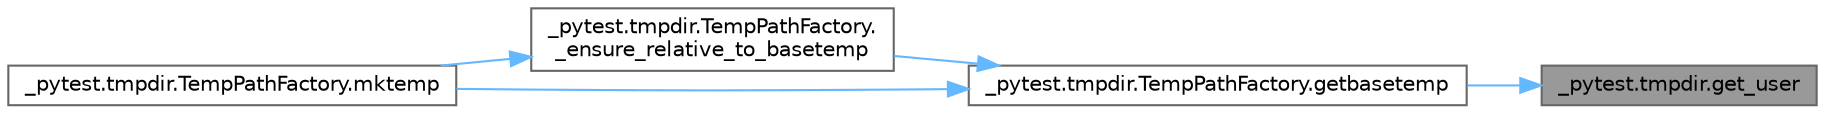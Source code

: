digraph "_pytest.tmpdir.get_user"
{
 // LATEX_PDF_SIZE
  bgcolor="transparent";
  edge [fontname=Helvetica,fontsize=10,labelfontname=Helvetica,labelfontsize=10];
  node [fontname=Helvetica,fontsize=10,shape=box,height=0.2,width=0.4];
  rankdir="RL";
  Node1 [id="Node000001",label="_pytest.tmpdir.get_user",height=0.2,width=0.4,color="gray40", fillcolor="grey60", style="filled", fontcolor="black",tooltip=" "];
  Node1 -> Node2 [id="edge1_Node000001_Node000002",dir="back",color="steelblue1",style="solid",tooltip=" "];
  Node2 [id="Node000002",label="_pytest.tmpdir.TempPathFactory.getbasetemp",height=0.2,width=0.4,color="grey40", fillcolor="white", style="filled",URL="$class__pytest_1_1tmpdir_1_1_temp_path_factory.html#a0323022566b9f068f26664db8a644182",tooltip=" "];
  Node2 -> Node3 [id="edge2_Node000002_Node000003",dir="back",color="steelblue1",style="solid",tooltip=" "];
  Node3 [id="Node000003",label="_pytest.tmpdir.TempPathFactory.\l_ensure_relative_to_basetemp",height=0.2,width=0.4,color="grey40", fillcolor="white", style="filled",URL="$class__pytest_1_1tmpdir_1_1_temp_path_factory.html#ad0aa2ac287a2a7c0a7ee4dbe5290455f",tooltip=" "];
  Node3 -> Node4 [id="edge3_Node000003_Node000004",dir="back",color="steelblue1",style="solid",tooltip=" "];
  Node4 [id="Node000004",label="_pytest.tmpdir.TempPathFactory.mktemp",height=0.2,width=0.4,color="grey40", fillcolor="white", style="filled",URL="$class__pytest_1_1tmpdir_1_1_temp_path_factory.html#ae7963891ed8146e3f6667123ba751944",tooltip=" "];
  Node2 -> Node4 [id="edge4_Node000002_Node000004",dir="back",color="steelblue1",style="solid",tooltip=" "];
}
